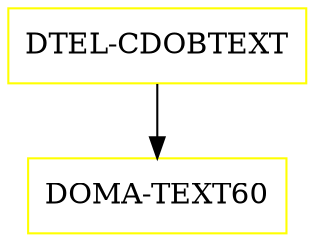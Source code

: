 digraph G {
  "DTEL-CDOBTEXT" [shape=box,color=yellow];
  "DOMA-TEXT60" [shape=box,color=yellow,URL="./DOMA_TEXT60.html"];
  "DTEL-CDOBTEXT" -> "DOMA-TEXT60";
}
